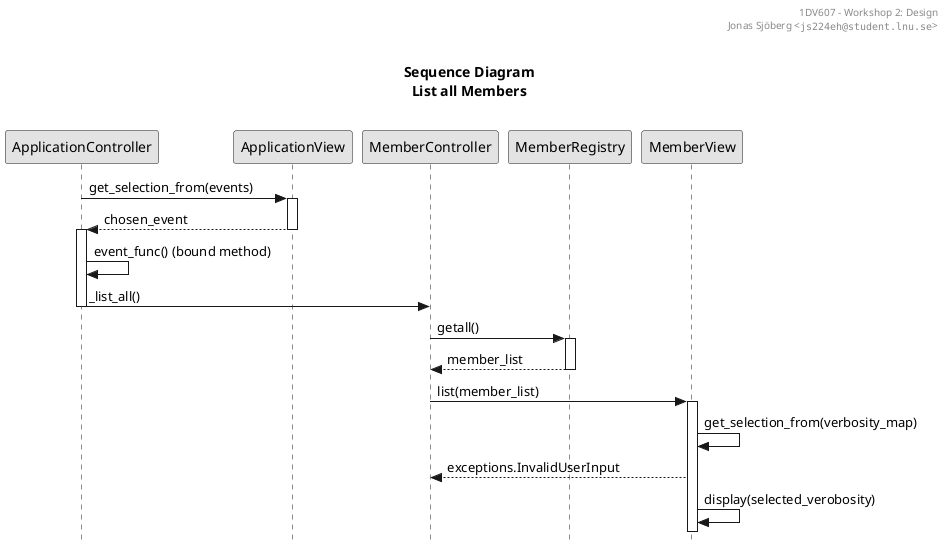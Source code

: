 ' ~~~~~~~~~~~~~~~~~~~~~~~~~~~~~~~~~~~~~~~~~~~~~~~~~~~~~~
' 1DV607 -- Object-Oriented Design and Analysis with UML
' Workshop 2: Design
' ~~~~~~~~~~~~~~~~~~~~~~~~~~~~~~~~~~~~~~~~~~~~~~~~~~~~~~
' Created by Jonas Sjöberg (js224eh) on 2017-10-03.
' Linnaeus University
' ""js224eh@student.lnu.se""
' ""http://www.jonasjberg.com""
' ""https://github.com/jonasjberg""

@startuml
' ______________________________________________________________________________
' ____ CONFIGURATION OPTIONS ___________________________________________________
' debug flag creates a 'svek.dot' and 'svek.svg' file in ~/
' !pragma svek_trace on
' allow_mixing

skinparam {
    monochrome true
    'backgroundColor transparent
    classBackgroundColor transparent
    style strictuml
}

' ______________________________________________________________________________
' ____ USECASE DIAGRAM _________________________________________________________

header
1DV607 - Workshop 2: Design
Jonas Sjöberg <""js224eh@student.lnu.se"">
end header

title \nSequence Diagram\nList all Members\n

ApplicationController -> ApplicationView: get_selection_from(events)
activate ApplicationView

ApplicationController <-- ApplicationView: chosen_event
deactivate ApplicationView

activate ApplicationController

ApplicationController -> ApplicationController: event_func() (bound method)

ApplicationController -> MemberController: _list_all()
deactivate ApplicationController

MemberController -> MemberRegistry: getall()
activate MemberRegistry
MemberController <-- MemberRegistry: member_list
deactivate MemberRegistry

MemberController -> MemberView: list(member_list)
activate MemberView

MemberView -> MemberView: get_selection_from(verbosity_map)
MemberController <-- MemberView: exceptions.InvalidUserInput
MemberView -> MemberView: display(selected_verobosity)

@enduml
